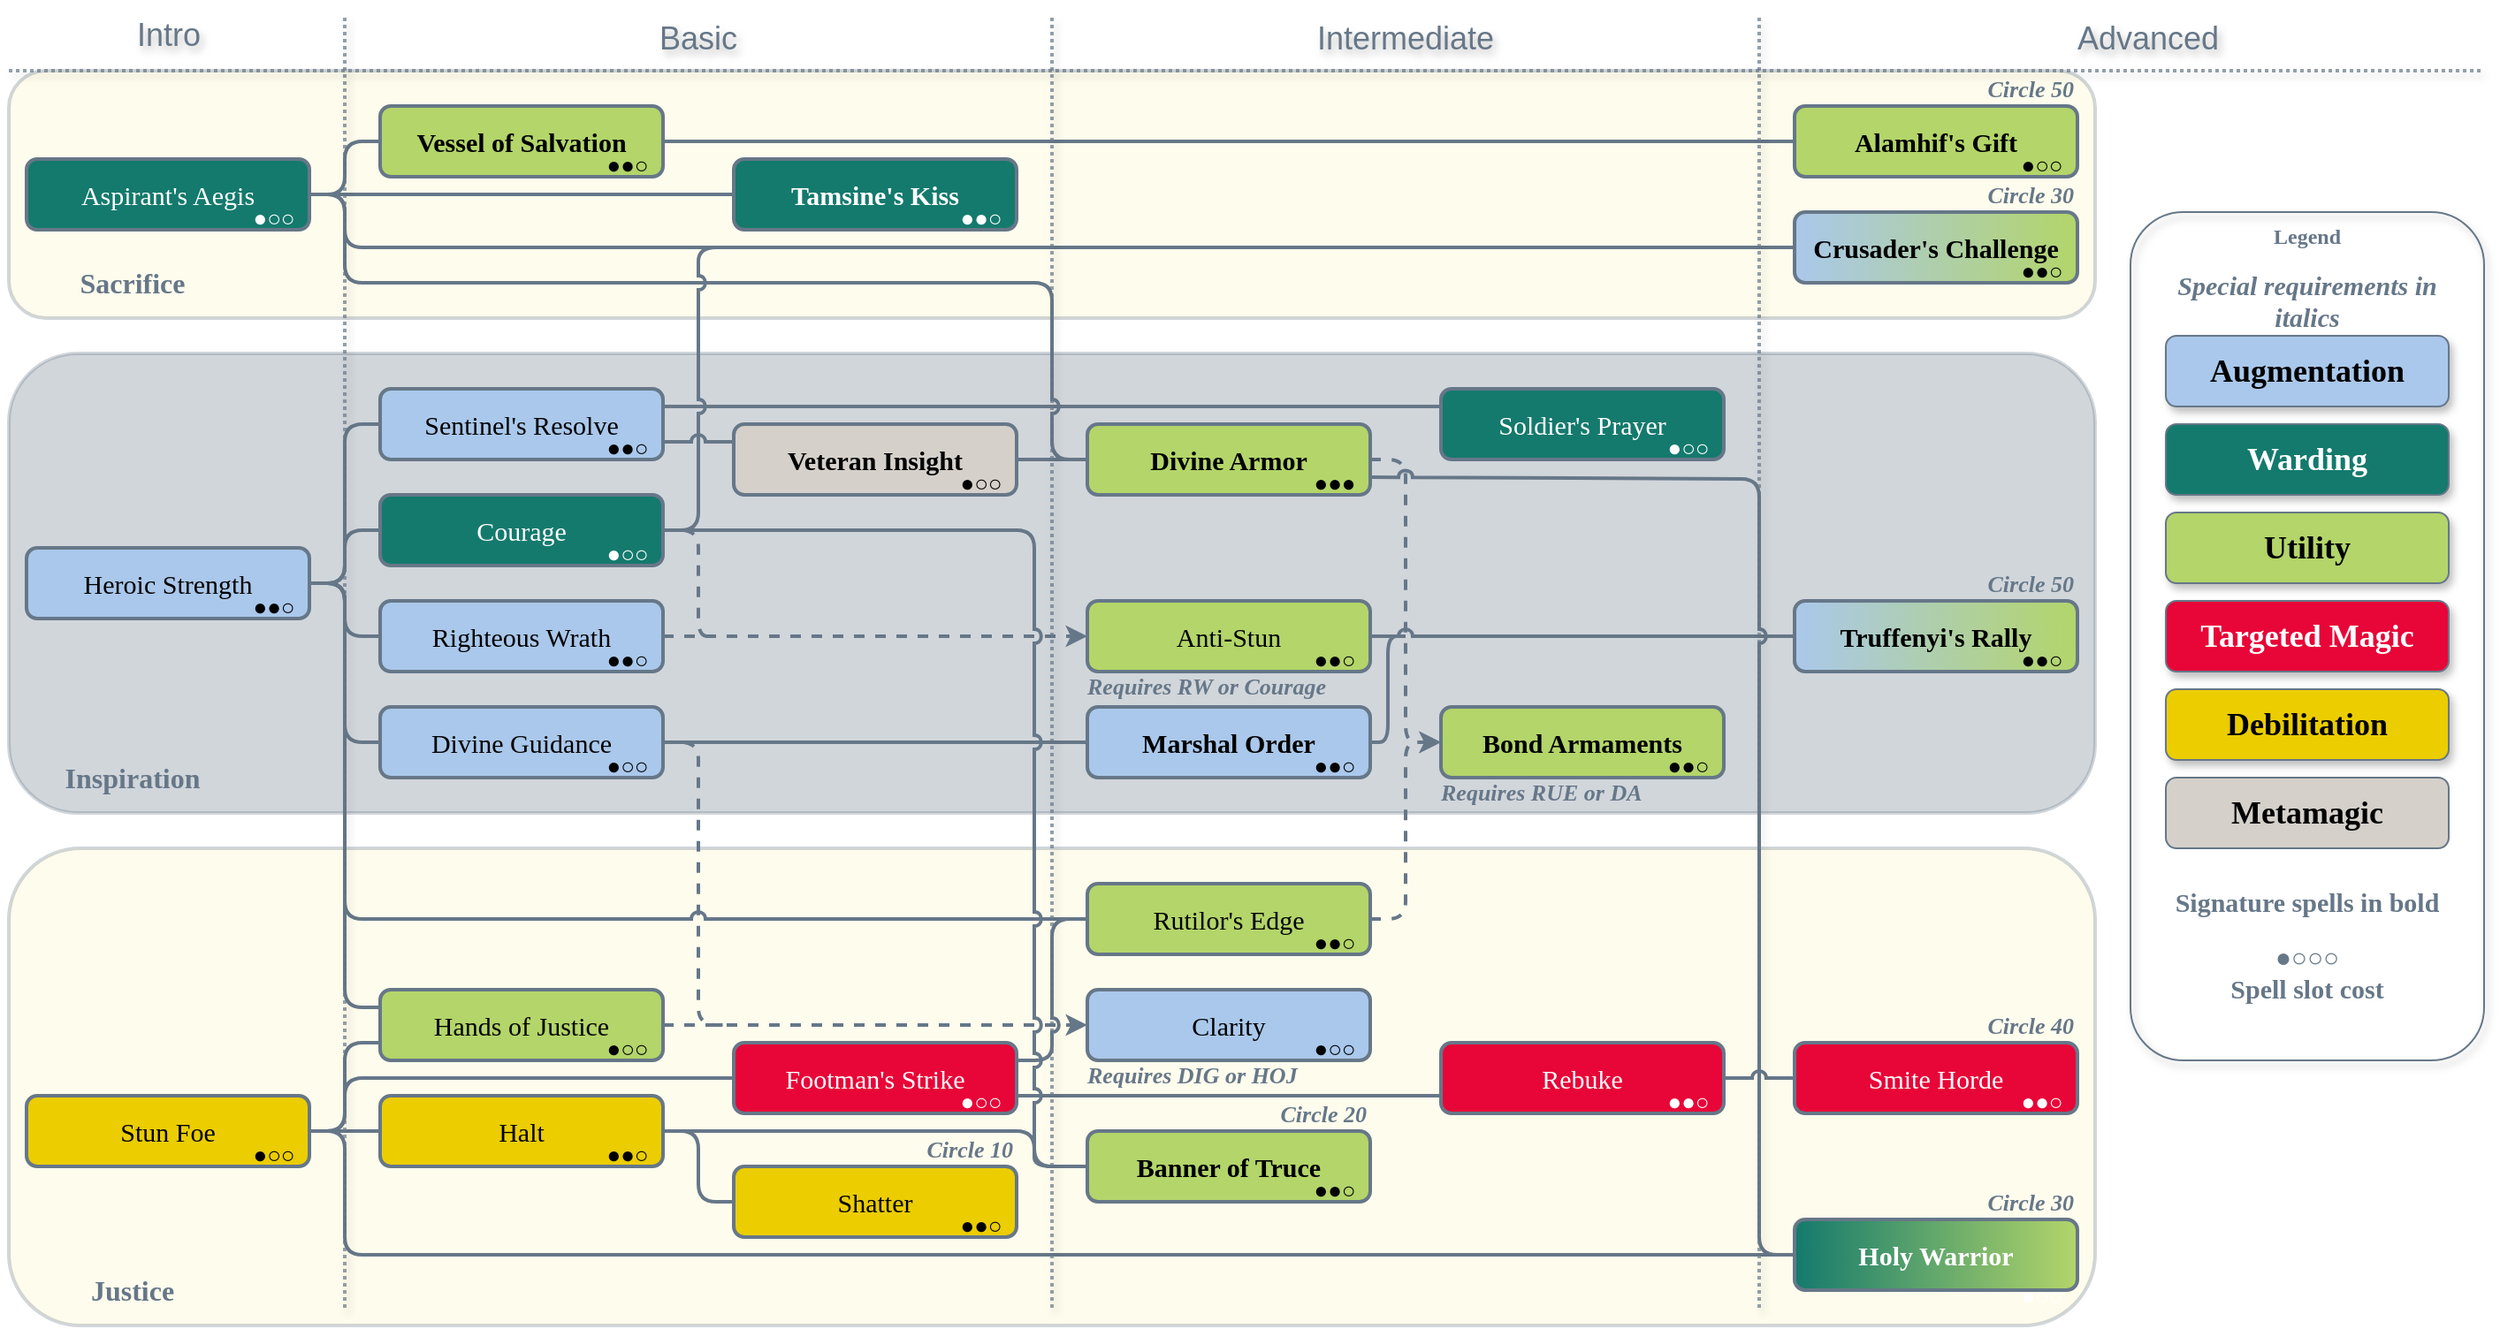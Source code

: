 <mxfile version="25.0.3">
  <diagram name="Page-1" id="PuFN-wMOv0jWiG4jprAx">
    <mxGraphModel dx="1235" dy="717" grid="1" gridSize="10" guides="1" tooltips="1" connect="1" arrows="1" fold="1" page="1" pageScale="1" pageWidth="1420" pageHeight="760" background="none" math="0" shadow="0">
      <root>
        <mxCell id="0" />
        <mxCell id="DKlUDa0g7rmCu-vv5rfz-316" value="Spellbook borders" style="" parent="0" />
        <mxCell id="DKlUDa0g7rmCu-vv5rfz-317" value="" style="rounded=1;fontFamily=Helvetica;fontSize=11;fontColor=default;labelBackgroundColor=none;fillColor=#FCF4C4;strokeColor=#667788;opacity=30;glass=0;shadow=0;align=center;verticalAlign=middle;gradientColor=none;strokeWidth=2;" parent="DKlUDa0g7rmCu-vv5rfz-316" vertex="1">
          <mxGeometry x="10" y="40" width="1180" height="140" as="geometry" />
        </mxCell>
        <mxCell id="DKlUDa0g7rmCu-vv5rfz-318" value="" style="rounded=1;fontFamily=Helvetica;fontSize=11;fontColor=default;labelBackgroundColor=none;fillColor=#667788;strokeColor=#667788;opacity=30;glass=0;shadow=0;align=center;verticalAlign=middle;gradientColor=none;strokeWidth=2;" parent="DKlUDa0g7rmCu-vv5rfz-316" vertex="1">
          <mxGeometry x="10" y="200" width="1180" height="260" as="geometry" />
        </mxCell>
        <mxCell id="DKlUDa0g7rmCu-vv5rfz-319" value="" style="rounded=1;fontFamily=Helvetica;fontSize=11;fontColor=default;labelBackgroundColor=none;fillColor=#FCF4C4;strokeColor=#667788;opacity=30;glass=0;shadow=0;align=center;verticalAlign=middle;gradientColor=none;strokeWidth=2;" parent="DKlUDa0g7rmCu-vv5rfz-316" vertex="1">
          <mxGeometry x="10" y="480" width="1180" height="270" as="geometry" />
        </mxCell>
        <mxCell id="4LNg5v-IOajOxHjOTWhF-1" value="Inspiration" style="text;align=center;verticalAlign=middle;whiteSpace=wrap;rounded=0;fontStyle=1;fontSize=16;fontFamily=Georgia;fontColor=#667788;strokeColor=none;" parent="DKlUDa0g7rmCu-vv5rfz-316" vertex="1">
          <mxGeometry x="10" y="420" width="140" height="40" as="geometry" />
        </mxCell>
        <mxCell id="4LNg5v-IOajOxHjOTWhF-2" value="Justice" style="text;align=center;verticalAlign=middle;whiteSpace=wrap;rounded=0;fontStyle=1;fontSize=16;fontFamily=Georgia;fontColor=#667788;strokeColor=none;" parent="DKlUDa0g7rmCu-vv5rfz-316" vertex="1">
          <mxGeometry x="10" y="710" width="140" height="40" as="geometry" />
        </mxCell>
        <mxCell id="4LNg5v-IOajOxHjOTWhF-4" value="Sacrifice" style="text;align=center;verticalAlign=middle;whiteSpace=wrap;rounded=0;fontStyle=1;fontSize=16;fontFamily=Georgia;fontColor=#667788;strokeColor=none;" parent="DKlUDa0g7rmCu-vv5rfz-316" vertex="1">
          <mxGeometry x="10" y="140" width="140" height="40" as="geometry" />
        </mxCell>
        <mxCell id="DKlUDa0g7rmCu-vv5rfz-14" value="Shapes and Lines" style="" parent="0" />
        <mxCell id="bMIZUlVMKYhtr8G9Qs2D-41" style="edgeStyle=orthogonalEdgeStyle;shape=connector;curved=0;rounded=1;jumpStyle=arc;orthogonalLoop=1;jettySize=auto;html=1;exitX=1;exitY=0.5;exitDx=0;exitDy=0;entryX=0;entryY=0.5;entryDx=0;entryDy=0;strokeColor=#667788;strokeWidth=2;align=center;verticalAlign=middle;fontFamily=Helvetica;fontSize=11;fontColor=default;labelBackgroundColor=default;endArrow=classic;endFill=1;dashed=1;" parent="DKlUDa0g7rmCu-vv5rfz-14" source="bMIZUlVMKYhtr8G9Qs2D-16" target="bMIZUlVMKYhtr8G9Qs2D-17" edge="1">
          <mxGeometry relative="1" as="geometry">
            <Array as="points">
              <mxPoint x="800" y="260" />
              <mxPoint x="800" y="420" />
            </Array>
          </mxGeometry>
        </mxCell>
        <mxCell id="u5JJ2iUTMlOG-NKWuYbm-9" style="edgeStyle=orthogonalEdgeStyle;shape=connector;curved=0;rounded=1;jumpStyle=arc;orthogonalLoop=1;jettySize=auto;html=1;exitX=1;exitY=0;exitDx=0;exitDy=0;dashed=1;strokeColor=#667788;strokeWidth=2;align=center;verticalAlign=middle;fontFamily=Helvetica;fontSize=11;fontColor=default;labelBackgroundColor=default;endArrow=none;endFill=0;" edge="1" parent="DKlUDa0g7rmCu-vv5rfz-14" source="bMIZUlVMKYhtr8G9Qs2D-71">
          <mxGeometry relative="1" as="geometry">
            <mxPoint x="420" y="580" as="targetPoint" />
            <Array as="points">
              <mxPoint x="400" y="420" />
              <mxPoint x="400" y="580" />
            </Array>
          </mxGeometry>
        </mxCell>
        <mxCell id="bMIZUlVMKYhtr8G9Qs2D-31" style="edgeStyle=orthogonalEdgeStyle;shape=connector;curved=0;rounded=1;jumpStyle=arc;orthogonalLoop=1;jettySize=auto;html=1;exitX=1;exitY=0.25;exitDx=0;exitDy=0;entryX=0;entryY=0.25;entryDx=0;entryDy=0;strokeColor=#667788;strokeWidth=2;align=center;verticalAlign=middle;fontFamily=Helvetica;fontSize=11;fontColor=default;labelBackgroundColor=default;endArrow=none;endFill=0;" parent="DKlUDa0g7rmCu-vv5rfz-14" source="bMIZUlVMKYhtr8G9Qs2D-14" target="bMIZUlVMKYhtr8G9Qs2D-21" edge="1">
          <mxGeometry relative="1" as="geometry">
            <Array as="points">
              <mxPoint x="810" y="230" />
              <mxPoint x="810" y="230" />
            </Array>
          </mxGeometry>
        </mxCell>
        <mxCell id="bMIZUlVMKYhtr8G9Qs2D-33" style="edgeStyle=orthogonalEdgeStyle;shape=connector;curved=0;rounded=1;jumpStyle=arc;orthogonalLoop=1;jettySize=auto;html=1;exitX=1;exitY=0.5;exitDx=0;exitDy=0;strokeColor=#667788;strokeWidth=2;align=center;verticalAlign=middle;fontFamily=Helvetica;fontSize=11;fontColor=default;labelBackgroundColor=default;endArrow=none;endFill=0;entryX=0;entryY=0.5;entryDx=0;entryDy=0;" parent="DKlUDa0g7rmCu-vv5rfz-14" source="bMIZUlVMKYhtr8G9Qs2D-12" target="bMIZUlVMKYhtr8G9Qs2D-18" edge="1">
          <mxGeometry relative="1" as="geometry">
            <mxPoint x="600" y="420" as="targetPoint" />
            <Array as="points" />
          </mxGeometry>
        </mxCell>
        <mxCell id="bMIZUlVMKYhtr8G9Qs2D-39" style="edgeStyle=orthogonalEdgeStyle;shape=connector;curved=0;rounded=1;jumpStyle=arc;orthogonalLoop=1;jettySize=auto;html=1;exitX=1;exitY=0.5;exitDx=0;exitDy=0;entryX=0;entryY=0.5;entryDx=0;entryDy=0;strokeColor=#667788;strokeWidth=2;align=center;verticalAlign=middle;fontFamily=Helvetica;fontSize=11;fontColor=default;labelBackgroundColor=default;endArrow=classic;endFill=1;dashed=1;" parent="DKlUDa0g7rmCu-vv5rfz-14" source="bMIZUlVMKYhtr8G9Qs2D-13" target="bMIZUlVMKYhtr8G9Qs2D-15" edge="1">
          <mxGeometry relative="1" as="geometry">
            <Array as="points">
              <mxPoint x="590" y="360" />
              <mxPoint x="590" y="360" />
            </Array>
          </mxGeometry>
        </mxCell>
        <mxCell id="u5JJ2iUTMlOG-NKWuYbm-1" style="edgeStyle=orthogonalEdgeStyle;rounded=1;orthogonalLoop=1;jettySize=auto;html=1;exitX=1;exitY=0.5;exitDx=0;exitDy=0;entryX=0;entryY=0.5;entryDx=0;entryDy=0;strokeColor=#667788;strokeWidth=2;align=center;verticalAlign=middle;fontFamily=Helvetica;fontSize=11;fontColor=default;labelBackgroundColor=default;jumpStyle=arc;endArrow=none;endFill=0;curved=0;" edge="1" parent="DKlUDa0g7rmCu-vv5rfz-14" source="bMIZUlVMKYhtr8G9Qs2D-10" target="bMIZUlVMKYhtr8G9Qs2D-49">
          <mxGeometry relative="1" as="geometry">
            <Array as="points">
              <mxPoint x="200" y="330" />
              <mxPoint x="200" y="520" />
            </Array>
          </mxGeometry>
        </mxCell>
        <mxCell id="bMIZUlVMKYhtr8G9Qs2D-59" style="edgeStyle=orthogonalEdgeStyle;shape=connector;curved=0;rounded=1;jumpStyle=arc;orthogonalLoop=1;jettySize=auto;html=1;exitX=1;exitY=0.5;exitDx=0;exitDy=0;entryX=0;entryY=0.5;entryDx=0;entryDy=0;strokeColor=#667788;strokeWidth=2;align=center;verticalAlign=middle;fontFamily=Helvetica;fontSize=11;fontColor=default;labelBackgroundColor=default;endArrow=classic;endFill=1;dashed=1;" parent="DKlUDa0g7rmCu-vv5rfz-14" source="bMIZUlVMKYhtr8G9Qs2D-46" target="bMIZUlVMKYhtr8G9Qs2D-47" edge="1">
          <mxGeometry relative="1" as="geometry" />
        </mxCell>
        <mxCell id="bMIZUlVMKYhtr8G9Qs2D-5" style="edgeStyle=orthogonalEdgeStyle;rounded=1;orthogonalLoop=1;jettySize=auto;html=1;exitX=1;exitY=0.5;exitDx=0;exitDy=0;entryX=0;entryY=0.5;entryDx=0;entryDy=0;strokeWidth=2;strokeColor=#667788;endArrow=none;endFill=0;jumpStyle=arc;curved=0;" parent="DKlUDa0g7rmCu-vv5rfz-14" source="DKlUDa0g7rmCu-vv5rfz-31" target="bMIZUlVMKYhtr8G9Qs2D-1" edge="1">
          <mxGeometry relative="1" as="geometry" />
        </mxCell>
        <mxCell id="bMIZUlVMKYhtr8G9Qs2D-7" style="edgeStyle=orthogonalEdgeStyle;shape=connector;rounded=1;orthogonalLoop=1;jettySize=auto;html=1;exitX=1;exitY=0.5;exitDx=0;exitDy=0;entryX=0;entryY=0.5;entryDx=0;entryDy=0;strokeColor=#667788;strokeWidth=2;align=center;verticalAlign=middle;fontFamily=Helvetica;fontSize=11;fontColor=default;labelBackgroundColor=default;endArrow=none;endFill=0;curved=0;jumpStyle=arc;" parent="DKlUDa0g7rmCu-vv5rfz-14" source="DKlUDa0g7rmCu-vv5rfz-31" target="bMIZUlVMKYhtr8G9Qs2D-2" edge="1">
          <mxGeometry relative="1" as="geometry">
            <Array as="points">
              <mxPoint x="190" y="110" />
              <mxPoint x="190" y="110" />
            </Array>
          </mxGeometry>
        </mxCell>
        <mxCell id="bMIZUlVMKYhtr8G9Qs2D-9" style="edgeStyle=orthogonalEdgeStyle;shape=connector;curved=0;rounded=1;orthogonalLoop=1;jettySize=auto;html=1;exitX=1;exitY=0.5;exitDx=0;exitDy=0;entryX=0;entryY=0.5;entryDx=0;entryDy=0;strokeColor=#667788;strokeWidth=2;align=center;verticalAlign=middle;fontFamily=Helvetica;fontSize=11;fontColor=default;labelBackgroundColor=default;endArrow=none;endFill=0;jumpStyle=arc;" parent="DKlUDa0g7rmCu-vv5rfz-14" source="DKlUDa0g7rmCu-vv5rfz-31" target="bMIZUlVMKYhtr8G9Qs2D-4" edge="1">
          <mxGeometry relative="1" as="geometry">
            <Array as="points">
              <mxPoint x="200" y="110" />
              <mxPoint x="200" y="140" />
            </Array>
          </mxGeometry>
        </mxCell>
        <mxCell id="bMIZUlVMKYhtr8G9Qs2D-34" style="edgeStyle=orthogonalEdgeStyle;shape=connector;curved=0;rounded=1;jumpStyle=arc;orthogonalLoop=1;jettySize=auto;html=1;exitX=1;exitY=0.5;exitDx=0;exitDy=0;entryX=0;entryY=0.5;entryDx=0;entryDy=0;strokeColor=#667788;strokeWidth=2;align=center;verticalAlign=middle;fontFamily=Helvetica;fontSize=11;fontColor=default;labelBackgroundColor=default;endArrow=none;endFill=0;" parent="DKlUDa0g7rmCu-vv5rfz-14" source="DKlUDa0g7rmCu-vv5rfz-31" target="bMIZUlVMKYhtr8G9Qs2D-16" edge="1">
          <mxGeometry relative="1" as="geometry">
            <Array as="points">
              <mxPoint x="200" y="110" />
              <mxPoint x="200" y="160" />
              <mxPoint x="600" y="160" />
              <mxPoint x="600" y="260" />
            </Array>
          </mxGeometry>
        </mxCell>
        <mxCell id="DKlUDa0g7rmCu-vv5rfz-31" value="Aspirant&#39;s Aegis" style="rounded=1;strokeWidth=2;strokeColor=#667788;textShadow=0;labelBackgroundColor=none;whiteSpace=wrap;fontSize=15;fontFamily=Georgia;fillColor=#147A6D;fontColor=#FFFFFF;" parent="DKlUDa0g7rmCu-vv5rfz-14" vertex="1">
          <mxGeometry x="20" y="90" width="160" height="40" as="geometry" />
        </mxCell>
        <mxCell id="bMIZUlVMKYhtr8G9Qs2D-6" style="edgeStyle=orthogonalEdgeStyle;shape=connector;rounded=0;orthogonalLoop=1;jettySize=auto;html=1;exitX=1;exitY=0.5;exitDx=0;exitDy=0;entryX=0;entryY=0.5;entryDx=0;entryDy=0;strokeColor=#667788;strokeWidth=2;align=center;verticalAlign=middle;fontFamily=Helvetica;fontSize=11;fontColor=default;labelBackgroundColor=default;endArrow=none;endFill=0;jumpStyle=arc;" parent="DKlUDa0g7rmCu-vv5rfz-14" source="bMIZUlVMKYhtr8G9Qs2D-1" target="bMIZUlVMKYhtr8G9Qs2D-3" edge="1">
          <mxGeometry relative="1" as="geometry" />
        </mxCell>
        <mxCell id="bMIZUlVMKYhtr8G9Qs2D-1" value="Vessel of Salvation" style="rounded=1;strokeWidth=2;strokeColor=#667788;textShadow=0;labelBackgroundColor=none;whiteSpace=wrap;fontSize=15;fontFamily=Georgia;fillColor=#B3D56A;fontStyle=1" parent="DKlUDa0g7rmCu-vv5rfz-14" vertex="1">
          <mxGeometry x="220" y="60" width="160" height="40" as="geometry" />
        </mxCell>
        <mxCell id="bMIZUlVMKYhtr8G9Qs2D-2" value="Tamsine&#39;s Kiss" style="rounded=1;strokeWidth=2;strokeColor=#667788;textShadow=0;labelBackgroundColor=none;whiteSpace=wrap;fontSize=15;fontFamily=Georgia;fillColor=#147A6D;fontStyle=1;fontColor=#FFFFFF;" parent="DKlUDa0g7rmCu-vv5rfz-14" vertex="1">
          <mxGeometry x="420" y="90" width="160" height="40" as="geometry" />
        </mxCell>
        <mxCell id="bMIZUlVMKYhtr8G9Qs2D-3" value="Alamhif&#39;s Gift" style="rounded=1;strokeWidth=2;strokeColor=#667788;textShadow=0;labelBackgroundColor=none;whiteSpace=wrap;fontSize=15;fontFamily=Georgia;fillColor=#B3D56A;fontStyle=1" parent="DKlUDa0g7rmCu-vv5rfz-14" vertex="1">
          <mxGeometry x="1020" y="60" width="160" height="40" as="geometry" />
        </mxCell>
        <mxCell id="bMIZUlVMKYhtr8G9Qs2D-4" value="Crusader&#39;s Challenge" style="rounded=1;strokeWidth=2;strokeColor=#667788;textShadow=0;labelBackgroundColor=none;whiteSpace=wrap;fontSize=15;fontFamily=Georgia;fillColor=#AAC8EB;fontStyle=1;gradientColor=#B3D56A;gradientDirection=east;" parent="DKlUDa0g7rmCu-vv5rfz-14" vertex="1">
          <mxGeometry x="1020" y="120" width="160" height="40" as="geometry" />
        </mxCell>
        <mxCell id="bMIZUlVMKYhtr8G9Qs2D-22" style="edgeStyle=orthogonalEdgeStyle;shape=connector;curved=0;rounded=1;orthogonalLoop=1;jettySize=auto;html=1;exitX=1;exitY=0.5;exitDx=0;exitDy=0;entryX=0;entryY=0.5;entryDx=0;entryDy=0;strokeColor=#667788;strokeWidth=2;align=center;verticalAlign=middle;fontFamily=Helvetica;fontSize=11;fontColor=default;labelBackgroundColor=default;endArrow=none;endFill=0;jumpStyle=arc;" parent="DKlUDa0g7rmCu-vv5rfz-14" source="bMIZUlVMKYhtr8G9Qs2D-10" target="bMIZUlVMKYhtr8G9Qs2D-12" edge="1">
          <mxGeometry relative="1" as="geometry">
            <Array as="points">
              <mxPoint x="200" y="330" />
              <mxPoint x="200" y="420" />
            </Array>
          </mxGeometry>
        </mxCell>
        <mxCell id="bMIZUlVMKYhtr8G9Qs2D-23" style="edgeStyle=orthogonalEdgeStyle;shape=connector;curved=0;rounded=1;orthogonalLoop=1;jettySize=auto;html=1;exitX=1;exitY=0.5;exitDx=0;exitDy=0;entryX=0;entryY=0.5;entryDx=0;entryDy=0;strokeColor=#667788;strokeWidth=2;align=center;verticalAlign=middle;fontFamily=Helvetica;fontSize=11;fontColor=default;labelBackgroundColor=default;endArrow=none;endFill=0;jumpStyle=arc;" parent="DKlUDa0g7rmCu-vv5rfz-14" source="bMIZUlVMKYhtr8G9Qs2D-10" target="bMIZUlVMKYhtr8G9Qs2D-14" edge="1">
          <mxGeometry relative="1" as="geometry" />
        </mxCell>
        <mxCell id="bMIZUlVMKYhtr8G9Qs2D-32" style="edgeStyle=orthogonalEdgeStyle;shape=connector;curved=0;rounded=1;jumpStyle=arc;orthogonalLoop=1;jettySize=auto;html=1;exitX=1;exitY=0.5;exitDx=0;exitDy=0;entryX=0;entryY=0.5;entryDx=0;entryDy=0;strokeColor=#667788;strokeWidth=2;align=center;verticalAlign=middle;fontFamily=Helvetica;fontSize=11;fontColor=default;labelBackgroundColor=default;endArrow=none;endFill=0;" parent="DKlUDa0g7rmCu-vv5rfz-14" source="bMIZUlVMKYhtr8G9Qs2D-10" target="bMIZUlVMKYhtr8G9Qs2D-11" edge="1">
          <mxGeometry relative="1" as="geometry" />
        </mxCell>
        <mxCell id="bMIZUlVMKYhtr8G9Qs2D-40" style="edgeStyle=orthogonalEdgeStyle;shape=connector;curved=0;rounded=1;jumpStyle=arc;orthogonalLoop=1;jettySize=auto;html=1;exitX=1;exitY=0.5;exitDx=0;exitDy=0;entryX=0;entryY=0.5;entryDx=0;entryDy=0;strokeColor=#667788;strokeWidth=2;align=center;verticalAlign=middle;fontFamily=Helvetica;fontSize=11;fontColor=default;labelBackgroundColor=default;endArrow=none;endFill=0;" parent="DKlUDa0g7rmCu-vv5rfz-14" source="bMIZUlVMKYhtr8G9Qs2D-10" target="bMIZUlVMKYhtr8G9Qs2D-13" edge="1">
          <mxGeometry relative="1" as="geometry" />
        </mxCell>
        <mxCell id="u5JJ2iUTMlOG-NKWuYbm-2" style="edgeStyle=orthogonalEdgeStyle;rounded=1;orthogonalLoop=1;jettySize=auto;html=1;exitX=1;exitY=0.5;exitDx=0;exitDy=0;entryX=0;entryY=0.25;entryDx=0;entryDy=0;strokeColor=#667788;strokeWidth=2;align=center;verticalAlign=middle;fontFamily=Helvetica;fontSize=11;fontColor=default;labelBackgroundColor=default;jumpStyle=arc;endArrow=none;endFill=0;curved=0;" edge="1" parent="DKlUDa0g7rmCu-vv5rfz-14" source="bMIZUlVMKYhtr8G9Qs2D-10" target="bMIZUlVMKYhtr8G9Qs2D-46">
          <mxGeometry relative="1" as="geometry">
            <Array as="points">
              <mxPoint x="200" y="330" />
              <mxPoint x="200" y="570" />
            </Array>
          </mxGeometry>
        </mxCell>
        <mxCell id="bMIZUlVMKYhtr8G9Qs2D-10" value="Heroic Strength" style="rounded=1;strokeWidth=2;strokeColor=#667788;textShadow=0;labelBackgroundColor=none;whiteSpace=wrap;fontSize=15;fontFamily=Georgia;fillColor=#AAC8EB;" parent="DKlUDa0g7rmCu-vv5rfz-14" vertex="1">
          <mxGeometry x="20" y="310" width="160" height="40" as="geometry" />
        </mxCell>
        <mxCell id="bMIZUlVMKYhtr8G9Qs2D-27" style="edgeStyle=orthogonalEdgeStyle;shape=connector;curved=0;rounded=1;orthogonalLoop=1;jettySize=auto;html=1;exitX=1;exitY=0.5;exitDx=0;exitDy=0;entryX=0;entryY=0.5;entryDx=0;entryDy=0;strokeColor=#667788;strokeWidth=2;align=center;verticalAlign=middle;fontFamily=Helvetica;fontSize=11;fontColor=default;labelBackgroundColor=default;endArrow=none;endFill=0;jumpStyle=arc;" parent="DKlUDa0g7rmCu-vv5rfz-14" source="bMIZUlVMKYhtr8G9Qs2D-11" target="bMIZUlVMKYhtr8G9Qs2D-4" edge="1">
          <mxGeometry relative="1" as="geometry">
            <Array as="points">
              <mxPoint x="400" y="300" />
              <mxPoint x="400" y="140" />
            </Array>
          </mxGeometry>
        </mxCell>
        <mxCell id="bMIZUlVMKYhtr8G9Qs2D-29" style="edgeStyle=orthogonalEdgeStyle;shape=connector;curved=0;rounded=1;jumpStyle=arc;orthogonalLoop=1;jettySize=auto;html=1;exitX=1;exitY=0.5;exitDx=0;exitDy=0;strokeColor=#667788;strokeWidth=2;align=center;verticalAlign=middle;fontFamily=Helvetica;fontSize=11;fontColor=default;labelBackgroundColor=default;endArrow=none;endFill=0;dashed=1;" parent="DKlUDa0g7rmCu-vv5rfz-14" source="bMIZUlVMKYhtr8G9Qs2D-11" edge="1">
          <mxGeometry relative="1" as="geometry">
            <mxPoint x="410" y="360" as="targetPoint" />
            <Array as="points">
              <mxPoint x="400" y="300" />
              <mxPoint x="400" y="360" />
            </Array>
          </mxGeometry>
        </mxCell>
        <mxCell id="bMIZUlVMKYhtr8G9Qs2D-11" value="Courage" style="rounded=1;strokeWidth=2;strokeColor=#667788;textShadow=0;labelBackgroundColor=none;whiteSpace=wrap;fontSize=15;fontFamily=Georgia;fillColor=#147A6D;fontColor=#FFFFFF;" parent="DKlUDa0g7rmCu-vv5rfz-14" vertex="1">
          <mxGeometry x="220" y="280" width="160" height="40" as="geometry" />
        </mxCell>
        <mxCell id="bMIZUlVMKYhtr8G9Qs2D-12" value="Divine Guidance" style="rounded=1;strokeWidth=2;strokeColor=#667788;textShadow=0;labelBackgroundColor=none;whiteSpace=wrap;fontSize=15;fontFamily=Georgia;fillColor=#AAC8EB;" parent="DKlUDa0g7rmCu-vv5rfz-14" vertex="1">
          <mxGeometry x="220" y="400" width="160" height="40" as="geometry" />
        </mxCell>
        <mxCell id="bMIZUlVMKYhtr8G9Qs2D-13" value="Righteous Wrath" style="rounded=1;strokeWidth=2;strokeColor=#667788;textShadow=0;labelBackgroundColor=none;whiteSpace=wrap;fontSize=15;fontFamily=Georgia;fillColor=#AAC8EB;" parent="DKlUDa0g7rmCu-vv5rfz-14" vertex="1">
          <mxGeometry x="220" y="340" width="160" height="40" as="geometry" />
        </mxCell>
        <mxCell id="u5JJ2iUTMlOG-NKWuYbm-140" style="edgeStyle=orthogonalEdgeStyle;shape=connector;curved=0;rounded=1;jumpStyle=arc;orthogonalLoop=1;jettySize=auto;html=1;exitX=1;exitY=0.75;exitDx=0;exitDy=0;entryX=0;entryY=0.25;entryDx=0;entryDy=0;strokeColor=#667788;strokeWidth=2;align=center;verticalAlign=middle;fontFamily=Helvetica;fontSize=11;fontColor=default;labelBackgroundColor=default;endArrow=none;endFill=0;" edge="1" parent="DKlUDa0g7rmCu-vv5rfz-14" source="bMIZUlVMKYhtr8G9Qs2D-14" target="bMIZUlVMKYhtr8G9Qs2D-20">
          <mxGeometry relative="1" as="geometry" />
        </mxCell>
        <mxCell id="bMIZUlVMKYhtr8G9Qs2D-14" value="Sentinel&#39;s Resolve" style="rounded=1;strokeWidth=2;strokeColor=#667788;textShadow=0;labelBackgroundColor=none;whiteSpace=wrap;fontSize=15;fontFamily=Georgia;fillColor=#AAC8EB;" parent="DKlUDa0g7rmCu-vv5rfz-14" vertex="1">
          <mxGeometry x="220" y="220" width="160" height="40" as="geometry" />
        </mxCell>
        <mxCell id="bMIZUlVMKYhtr8G9Qs2D-37" style="edgeStyle=orthogonalEdgeStyle;shape=connector;curved=0;rounded=1;jumpStyle=arc;orthogonalLoop=1;jettySize=auto;html=1;exitX=1;exitY=0.5;exitDx=0;exitDy=0;entryX=0;entryY=0.5;entryDx=0;entryDy=0;strokeColor=#667788;strokeWidth=2;align=center;verticalAlign=middle;fontFamily=Helvetica;fontSize=11;fontColor=default;labelBackgroundColor=default;endArrow=none;endFill=0;" parent="DKlUDa0g7rmCu-vv5rfz-14" source="bMIZUlVMKYhtr8G9Qs2D-15" target="bMIZUlVMKYhtr8G9Qs2D-19" edge="1">
          <mxGeometry relative="1" as="geometry">
            <Array as="points">
              <mxPoint x="800" y="360" />
              <mxPoint x="800" y="360" />
            </Array>
          </mxGeometry>
        </mxCell>
        <mxCell id="bMIZUlVMKYhtr8G9Qs2D-15" value="Anti-Stun" style="rounded=1;strokeWidth=2;strokeColor=#667788;textShadow=0;labelBackgroundColor=none;whiteSpace=wrap;fontSize=15;fontFamily=Georgia;fillColor=#B3D56A;" parent="DKlUDa0g7rmCu-vv5rfz-14" vertex="1">
          <mxGeometry x="620" y="340" width="160" height="40" as="geometry" />
        </mxCell>
        <mxCell id="bMIZUlVMKYhtr8G9Qs2D-65" style="edgeStyle=orthogonalEdgeStyle;shape=connector;curved=0;rounded=1;jumpStyle=arc;orthogonalLoop=1;jettySize=auto;html=1;entryX=0;entryY=0.5;entryDx=0;entryDy=0;strokeColor=#667788;strokeWidth=2;align=center;verticalAlign=middle;fontFamily=Helvetica;fontSize=11;fontColor=default;labelBackgroundColor=default;endArrow=none;endFill=0;" parent="DKlUDa0g7rmCu-vv5rfz-14" target="bMIZUlVMKYhtr8G9Qs2D-51" edge="1">
          <mxGeometry relative="1" as="geometry">
            <mxPoint x="780" y="270" as="sourcePoint" />
            <Array as="points">
              <mxPoint x="1000" y="271" />
              <mxPoint x="1000" y="710" />
            </Array>
          </mxGeometry>
        </mxCell>
        <mxCell id="bMIZUlVMKYhtr8G9Qs2D-16" value="Divine Armor" style="rounded=1;strokeWidth=2;strokeColor=#667788;textShadow=0;labelBackgroundColor=none;whiteSpace=wrap;fontSize=15;fontFamily=Georgia;fillColor=#B3D56A;fontStyle=1" parent="DKlUDa0g7rmCu-vv5rfz-14" vertex="1">
          <mxGeometry x="620" y="240" width="160" height="40" as="geometry" />
        </mxCell>
        <mxCell id="bMIZUlVMKYhtr8G9Qs2D-17" value="Bond Armaments" style="rounded=1;strokeWidth=2;strokeColor=#667788;textShadow=0;labelBackgroundColor=none;whiteSpace=wrap;fontSize=15;fontFamily=Georgia;fillColor=#B3D56A;fontStyle=1" parent="DKlUDa0g7rmCu-vv5rfz-14" vertex="1">
          <mxGeometry x="820" y="400" width="160" height="40" as="geometry" />
        </mxCell>
        <mxCell id="bMIZUlVMKYhtr8G9Qs2D-36" style="edgeStyle=orthogonalEdgeStyle;shape=connector;curved=0;rounded=1;jumpStyle=arc;orthogonalLoop=1;jettySize=auto;html=1;exitX=1;exitY=0.5;exitDx=0;exitDy=0;strokeColor=#667788;strokeWidth=2;align=center;verticalAlign=middle;fontFamily=Helvetica;fontSize=11;fontColor=default;labelBackgroundColor=default;endArrow=none;endFill=0;" parent="DKlUDa0g7rmCu-vv5rfz-14" source="bMIZUlVMKYhtr8G9Qs2D-18" edge="1">
          <mxGeometry relative="1" as="geometry">
            <Array as="points">
              <mxPoint x="790" y="420" />
              <mxPoint x="790" y="360" />
            </Array>
            <mxPoint x="800" y="360" as="targetPoint" />
          </mxGeometry>
        </mxCell>
        <mxCell id="bMIZUlVMKYhtr8G9Qs2D-18" value="Marshal Order" style="rounded=1;strokeWidth=2;strokeColor=#667788;textShadow=0;labelBackgroundColor=none;whiteSpace=wrap;fontSize=15;fontFamily=Georgia;fillColor=#AAC8EB;fontStyle=1" parent="DKlUDa0g7rmCu-vv5rfz-14" vertex="1">
          <mxGeometry x="620" y="400" width="160" height="40" as="geometry" />
        </mxCell>
        <mxCell id="bMIZUlVMKYhtr8G9Qs2D-19" value="Truffenyi&#39;s Rally" style="rounded=1;strokeWidth=2;strokeColor=#667788;textShadow=0;labelBackgroundColor=none;whiteSpace=wrap;fontSize=15;fontFamily=Georgia;fillColor=#AAC8EB;fontStyle=1;gradientColor=#B3D56A;gradientDirection=east;" parent="DKlUDa0g7rmCu-vv5rfz-14" vertex="1">
          <mxGeometry x="1020" y="340" width="160" height="40" as="geometry" />
        </mxCell>
        <mxCell id="bMIZUlVMKYhtr8G9Qs2D-35" style="edgeStyle=orthogonalEdgeStyle;shape=connector;curved=0;rounded=1;jumpStyle=arc;orthogonalLoop=1;jettySize=auto;html=1;exitX=1;exitY=0.5;exitDx=0;exitDy=0;entryX=0;entryY=0.5;entryDx=0;entryDy=0;strokeColor=#667788;strokeWidth=2;align=center;verticalAlign=middle;fontFamily=Helvetica;fontSize=11;fontColor=default;labelBackgroundColor=default;endArrow=none;endFill=0;" parent="DKlUDa0g7rmCu-vv5rfz-14" source="bMIZUlVMKYhtr8G9Qs2D-20" target="bMIZUlVMKYhtr8G9Qs2D-16" edge="1">
          <mxGeometry relative="1" as="geometry" />
        </mxCell>
        <mxCell id="bMIZUlVMKYhtr8G9Qs2D-20" value="Veteran Insight" style="rounded=1;strokeWidth=2;strokeColor=#667788;textShadow=0;labelBackgroundColor=none;whiteSpace=wrap;fontSize=15;fontFamily=Georgia;fillColor=#D5D0CA;fontStyle=1" parent="DKlUDa0g7rmCu-vv5rfz-14" vertex="1">
          <mxGeometry x="420" y="240" width="160" height="40" as="geometry" />
        </mxCell>
        <mxCell id="bMIZUlVMKYhtr8G9Qs2D-21" value="Soldier&#39;s Prayer" style="rounded=1;strokeWidth=2;strokeColor=#667788;textShadow=0;labelBackgroundColor=none;whiteSpace=wrap;fontSize=15;fontFamily=Georgia;fillColor=#147A6D;fontStyle=0;fontColor=#FFFFFF;" parent="DKlUDa0g7rmCu-vv5rfz-14" vertex="1">
          <mxGeometry x="820" y="220" width="160" height="40" as="geometry" />
        </mxCell>
        <mxCell id="bMIZUlVMKYhtr8G9Qs2D-54" style="edgeStyle=orthogonalEdgeStyle;shape=connector;curved=0;rounded=1;jumpStyle=arc;orthogonalLoop=1;jettySize=auto;html=1;exitX=1;exitY=0.5;exitDx=0;exitDy=0;entryX=0;entryY=0.75;entryDx=0;entryDy=0;strokeColor=#667788;strokeWidth=2;align=center;verticalAlign=middle;fontFamily=Helvetica;fontSize=11;fontColor=default;labelBackgroundColor=default;endArrow=none;endFill=0;" parent="DKlUDa0g7rmCu-vv5rfz-14" source="bMIZUlVMKYhtr8G9Qs2D-42" target="bMIZUlVMKYhtr8G9Qs2D-46" edge="1">
          <mxGeometry relative="1" as="geometry" />
        </mxCell>
        <mxCell id="bMIZUlVMKYhtr8G9Qs2D-55" style="edgeStyle=orthogonalEdgeStyle;shape=connector;curved=0;rounded=1;jumpStyle=arc;orthogonalLoop=1;jettySize=auto;html=1;exitX=1;exitY=0.5;exitDx=0;exitDy=0;entryX=0;entryY=0.5;entryDx=0;entryDy=0;strokeColor=#667788;strokeWidth=2;align=center;verticalAlign=middle;fontFamily=Helvetica;fontSize=11;fontColor=default;labelBackgroundColor=default;endArrow=none;endFill=0;" parent="DKlUDa0g7rmCu-vv5rfz-14" source="bMIZUlVMKYhtr8G9Qs2D-42" target="bMIZUlVMKYhtr8G9Qs2D-44" edge="1">
          <mxGeometry relative="1" as="geometry">
            <Array as="points">
              <mxPoint x="200" y="640" />
              <mxPoint x="200" y="610" />
            </Array>
          </mxGeometry>
        </mxCell>
        <mxCell id="bMIZUlVMKYhtr8G9Qs2D-56" style="edgeStyle=orthogonalEdgeStyle;shape=connector;curved=0;rounded=1;jumpStyle=arc;orthogonalLoop=1;jettySize=auto;html=1;exitX=1;exitY=0.5;exitDx=0;exitDy=0;entryX=0;entryY=0.5;entryDx=0;entryDy=0;strokeColor=#667788;strokeWidth=2;align=center;verticalAlign=middle;fontFamily=Helvetica;fontSize=11;fontColor=default;labelBackgroundColor=default;endArrow=none;endFill=0;" parent="DKlUDa0g7rmCu-vv5rfz-14" source="bMIZUlVMKYhtr8G9Qs2D-42" target="bMIZUlVMKYhtr8G9Qs2D-43" edge="1">
          <mxGeometry relative="1" as="geometry" />
        </mxCell>
        <mxCell id="u5JJ2iUTMlOG-NKWuYbm-73" style="edgeStyle=orthogonalEdgeStyle;shape=connector;curved=0;rounded=1;jumpStyle=arc;orthogonalLoop=1;jettySize=auto;html=1;exitX=1;exitY=0.5;exitDx=0;exitDy=0;strokeColor=#667788;strokeWidth=2;align=center;verticalAlign=middle;fontFamily=Helvetica;fontSize=11;fontColor=default;labelBackgroundColor=default;endArrow=none;endFill=0;entryX=0;entryY=0.5;entryDx=0;entryDy=0;" edge="1" parent="DKlUDa0g7rmCu-vv5rfz-14" source="bMIZUlVMKYhtr8G9Qs2D-42" target="bMIZUlVMKYhtr8G9Qs2D-51">
          <mxGeometry relative="1" as="geometry">
            <mxPoint x="1010" y="700" as="targetPoint" />
            <Array as="points">
              <mxPoint x="200" y="640" />
              <mxPoint x="200" y="710" />
            </Array>
          </mxGeometry>
        </mxCell>
        <mxCell id="bMIZUlVMKYhtr8G9Qs2D-42" value="Stun Foe" style="rounded=1;strokeWidth=2;strokeColor=#667788;textShadow=0;labelBackgroundColor=none;whiteSpace=wrap;fontSize=15;fontFamily=Georgia;fillColor=#EBCD00;" parent="DKlUDa0g7rmCu-vv5rfz-14" vertex="1">
          <mxGeometry x="20" y="620" width="160" height="40" as="geometry" />
        </mxCell>
        <mxCell id="bMIZUlVMKYhtr8G9Qs2D-57" style="edgeStyle=orthogonalEdgeStyle;shape=connector;curved=0;rounded=1;jumpStyle=arc;orthogonalLoop=1;jettySize=auto;html=1;exitX=1;exitY=0.5;exitDx=0;exitDy=0;entryX=0;entryY=0.5;entryDx=0;entryDy=0;strokeColor=#667788;strokeWidth=2;align=center;verticalAlign=middle;fontFamily=Helvetica;fontSize=11;fontColor=default;labelBackgroundColor=default;endArrow=none;endFill=0;" parent="DKlUDa0g7rmCu-vv5rfz-14" source="bMIZUlVMKYhtr8G9Qs2D-43" target="bMIZUlVMKYhtr8G9Qs2D-45" edge="1">
          <mxGeometry relative="1" as="geometry" />
        </mxCell>
        <mxCell id="bMIZUlVMKYhtr8G9Qs2D-58" style="edgeStyle=orthogonalEdgeStyle;shape=connector;curved=0;rounded=1;jumpStyle=arc;orthogonalLoop=1;jettySize=auto;html=1;exitX=1;exitY=0.5;exitDx=0;exitDy=0;entryX=0;entryY=0.5;entryDx=0;entryDy=0;strokeColor=#667788;strokeWidth=2;align=center;verticalAlign=middle;fontFamily=Helvetica;fontSize=11;fontColor=default;labelBackgroundColor=default;endArrow=none;endFill=0;" parent="DKlUDa0g7rmCu-vv5rfz-14" source="bMIZUlVMKYhtr8G9Qs2D-43" target="bMIZUlVMKYhtr8G9Qs2D-48" edge="1">
          <mxGeometry relative="1" as="geometry">
            <Array as="points">
              <mxPoint x="590" y="640" />
              <mxPoint x="590" y="660" />
            </Array>
          </mxGeometry>
        </mxCell>
        <mxCell id="bMIZUlVMKYhtr8G9Qs2D-43" value="Halt" style="rounded=1;strokeWidth=2;strokeColor=#667788;textShadow=0;labelBackgroundColor=none;whiteSpace=wrap;fontSize=15;fontFamily=Georgia;fillColor=#EBCD00;" parent="DKlUDa0g7rmCu-vv5rfz-14" vertex="1">
          <mxGeometry x="220" y="620" width="160" height="40" as="geometry" />
        </mxCell>
        <mxCell id="bMIZUlVMKYhtr8G9Qs2D-61" style="edgeStyle=orthogonalEdgeStyle;shape=connector;curved=0;rounded=1;jumpStyle=arc;orthogonalLoop=1;jettySize=auto;html=1;exitX=1;exitY=0.25;exitDx=0;exitDy=0;entryX=0;entryY=0.5;entryDx=0;entryDy=0;strokeColor=#667788;strokeWidth=2;align=center;verticalAlign=middle;fontFamily=Helvetica;fontSize=11;fontColor=default;labelBackgroundColor=default;endArrow=none;endFill=0;" parent="DKlUDa0g7rmCu-vv5rfz-14" source="bMIZUlVMKYhtr8G9Qs2D-44" target="bMIZUlVMKYhtr8G9Qs2D-49" edge="1">
          <mxGeometry relative="1" as="geometry">
            <Array as="points">
              <mxPoint x="600" y="600" />
              <mxPoint x="600" y="520" />
            </Array>
          </mxGeometry>
        </mxCell>
        <mxCell id="u5JJ2iUTMlOG-NKWuYbm-141" style="edgeStyle=orthogonalEdgeStyle;shape=connector;curved=0;rounded=1;jumpStyle=arc;orthogonalLoop=1;jettySize=auto;html=1;entryX=0;entryY=0.75;entryDx=0;entryDy=0;strokeColor=#667788;strokeWidth=2;align=center;verticalAlign=middle;fontFamily=Helvetica;fontSize=11;fontColor=default;labelBackgroundColor=default;endArrow=none;endFill=0;" edge="1" parent="DKlUDa0g7rmCu-vv5rfz-14" target="bMIZUlVMKYhtr8G9Qs2D-50">
          <mxGeometry relative="1" as="geometry">
            <mxPoint x="580" y="620" as="sourcePoint" />
          </mxGeometry>
        </mxCell>
        <mxCell id="bMIZUlVMKYhtr8G9Qs2D-44" value="Footman&#39;s Strike" style="rounded=1;strokeWidth=2;strokeColor=#667788;textShadow=0;labelBackgroundColor=none;whiteSpace=wrap;fontSize=15;fontFamily=Georgia;fillColor=#E80538;fontColor=#FFFFFF;" parent="DKlUDa0g7rmCu-vv5rfz-14" vertex="1">
          <mxGeometry x="420" y="590" width="160" height="40" as="geometry" />
        </mxCell>
        <mxCell id="bMIZUlVMKYhtr8G9Qs2D-45" value="Shatter" style="rounded=1;strokeWidth=2;strokeColor=#667788;textShadow=0;labelBackgroundColor=none;whiteSpace=wrap;fontSize=15;fontFamily=Georgia;fillColor=#EBCD00;" parent="DKlUDa0g7rmCu-vv5rfz-14" vertex="1">
          <mxGeometry x="420" y="660" width="160" height="40" as="geometry" />
        </mxCell>
        <mxCell id="bMIZUlVMKYhtr8G9Qs2D-46" value="Hands of Justice" style="rounded=1;strokeWidth=2;strokeColor=#667788;textShadow=0;labelBackgroundColor=none;whiteSpace=wrap;fontSize=15;fontFamily=Georgia;fillColor=#B3D56A;" parent="DKlUDa0g7rmCu-vv5rfz-14" vertex="1">
          <mxGeometry x="220" y="560" width="160" height="40" as="geometry" />
        </mxCell>
        <mxCell id="bMIZUlVMKYhtr8G9Qs2D-47" value="Clarity" style="rounded=1;strokeWidth=2;strokeColor=#667788;textShadow=0;labelBackgroundColor=none;whiteSpace=wrap;fontSize=15;fontFamily=Georgia;fillColor=#AAC8EB;" parent="DKlUDa0g7rmCu-vv5rfz-14" vertex="1">
          <mxGeometry x="620" y="560" width="160" height="40" as="geometry" />
        </mxCell>
        <mxCell id="bMIZUlVMKYhtr8G9Qs2D-48" value="Banner of Truce" style="rounded=1;strokeWidth=2;strokeColor=#667788;textShadow=0;labelBackgroundColor=none;whiteSpace=wrap;fontSize=15;fontFamily=Georgia;fillColor=#B3D56A;fontStyle=1" parent="DKlUDa0g7rmCu-vv5rfz-14" vertex="1">
          <mxGeometry x="620" y="640" width="160" height="40" as="geometry" />
        </mxCell>
        <mxCell id="bMIZUlVMKYhtr8G9Qs2D-49" value="Rutilor&#39;s Edge" style="rounded=1;strokeWidth=2;strokeColor=#667788;textShadow=0;labelBackgroundColor=none;whiteSpace=wrap;fontSize=15;fontFamily=Georgia;fillColor=#B3D56A;" parent="DKlUDa0g7rmCu-vv5rfz-14" vertex="1">
          <mxGeometry x="620" y="500" width="160" height="40" as="geometry" />
        </mxCell>
        <mxCell id="bMIZUlVMKYhtr8G9Qs2D-64" style="edgeStyle=orthogonalEdgeStyle;shape=connector;curved=0;rounded=1;jumpStyle=arc;orthogonalLoop=1;jettySize=auto;html=1;exitX=1;exitY=0.5;exitDx=0;exitDy=0;entryX=0;entryY=0.5;entryDx=0;entryDy=0;strokeColor=#667788;strokeWidth=2;align=center;verticalAlign=middle;fontFamily=Helvetica;fontSize=11;fontColor=default;labelBackgroundColor=default;endArrow=none;endFill=0;" parent="DKlUDa0g7rmCu-vv5rfz-14" source="bMIZUlVMKYhtr8G9Qs2D-50" target="bMIZUlVMKYhtr8G9Qs2D-52" edge="1">
          <mxGeometry relative="1" as="geometry">
            <Array as="points">
              <mxPoint x="1000" y="610" />
              <mxPoint x="1000" y="610" />
            </Array>
          </mxGeometry>
        </mxCell>
        <mxCell id="bMIZUlVMKYhtr8G9Qs2D-50" value="Rebuke" style="rounded=1;strokeWidth=2;strokeColor=#667788;textShadow=0;labelBackgroundColor=none;whiteSpace=wrap;fontSize=15;fontFamily=Georgia;fillColor=#E80538;fontColor=#FFFFFF;" parent="DKlUDa0g7rmCu-vv5rfz-14" vertex="1">
          <mxGeometry x="820" y="590" width="160" height="40" as="geometry" />
        </mxCell>
        <mxCell id="bMIZUlVMKYhtr8G9Qs2D-51" value="Holy Warrior" style="rounded=1;strokeWidth=2;strokeColor=#667788;textShadow=0;labelBackgroundColor=none;whiteSpace=wrap;fontSize=15;fontFamily=Georgia;fillColor=#147A6D;fontStyle=1;fontColor=#FFFFFF;gradientColor=#B3D56A;gradientDirection=east;" parent="DKlUDa0g7rmCu-vv5rfz-14" vertex="1">
          <mxGeometry x="1020" y="690" width="160" height="40" as="geometry" />
        </mxCell>
        <mxCell id="bMIZUlVMKYhtr8G9Qs2D-52" value="Smite Horde" style="rounded=1;strokeWidth=2;strokeColor=#667788;textShadow=0;labelBackgroundColor=none;whiteSpace=wrap;fontSize=15;fontFamily=Georgia;fillColor=#E80538;fontColor=#FFFFFF;" parent="DKlUDa0g7rmCu-vv5rfz-14" vertex="1">
          <mxGeometry x="1020" y="590" width="160" height="40" as="geometry" />
        </mxCell>
        <mxCell id="bMIZUlVMKYhtr8G9Qs2D-102" style="edgeStyle=orthogonalEdgeStyle;shape=connector;curved=0;rounded=1;jumpStyle=arc;orthogonalLoop=1;jettySize=auto;html=1;exitX=1;exitY=0.5;exitDx=0;exitDy=0;entryX=0;entryY=0.5;entryDx=0;entryDy=0;strokeColor=#667788;strokeWidth=2;align=center;verticalAlign=middle;fontFamily=Helvetica;fontSize=11;fontColor=default;labelBackgroundColor=default;endArrow=classic;endFill=1;dashed=1;" parent="DKlUDa0g7rmCu-vv5rfz-14" source="bMIZUlVMKYhtr8G9Qs2D-49" target="bMIZUlVMKYhtr8G9Qs2D-17" edge="1">
          <mxGeometry relative="1" as="geometry">
            <Array as="points">
              <mxPoint x="800" y="520" />
              <mxPoint x="800" y="420" />
            </Array>
          </mxGeometry>
        </mxCell>
        <mxCell id="u5JJ2iUTMlOG-NKWuYbm-7" style="edgeStyle=orthogonalEdgeStyle;rounded=1;orthogonalLoop=1;jettySize=auto;html=1;exitX=1;exitY=0.5;exitDx=0;exitDy=0;entryX=0;entryY=0.5;entryDx=0;entryDy=0;strokeColor=#667788;strokeWidth=2;align=center;verticalAlign=middle;fontFamily=Helvetica;fontSize=11;fontColor=default;labelBackgroundColor=default;jumpStyle=arc;endArrow=none;endFill=0;curved=0;" edge="1" parent="DKlUDa0g7rmCu-vv5rfz-14" target="bMIZUlVMKYhtr8G9Qs2D-48">
          <mxGeometry relative="1" as="geometry">
            <mxPoint x="390" y="300" as="sourcePoint" />
            <mxPoint x="830.0" y="700" as="targetPoint" />
            <Array as="points">
              <mxPoint x="590" y="300" />
              <mxPoint x="590" y="660" />
            </Array>
          </mxGeometry>
        </mxCell>
        <mxCell id="1" style="" parent="0" />
        <mxCell id="-dR2T00Uhgw3VuPTZwKf-42" value="" style="html=1;rounded=0;strokeWidth=2;endArrow=none;endFill=0;dashed=1;labelBackgroundColor=none;shadow=1;movable=1;resizable=1;rotatable=1;deletable=1;editable=1;locked=0;connectable=1;fontColor=default;strokeColor=#667788;opacity=70;dashPattern=1 1;" parent="1" edge="1">
          <mxGeometry width="100" relative="1" as="geometry">
            <mxPoint x="200" y="10" as="sourcePoint" />
            <mxPoint x="200" y="740" as="targetPoint" />
          </mxGeometry>
        </mxCell>
        <mxCell id="-dR2T00Uhgw3VuPTZwKf-54" value="" style="html=1;rounded=0;strokeWidth=2;endArrow=none;endFill=0;dashed=1;exitX=0.633;exitY=0;exitDx=0;exitDy=0;exitPerimeter=0;labelBackgroundColor=none;shadow=1;movable=1;resizable=1;rotatable=1;deletable=1;editable=1;locked=0;connectable=1;fontColor=default;strokeColor=#667788;opacity=70;dashPattern=1 1;" parent="1" edge="1">
          <mxGeometry width="100" relative="1" as="geometry">
            <mxPoint x="1000" y="10" as="sourcePoint" />
            <mxPoint x="1000" y="740" as="targetPoint" />
          </mxGeometry>
        </mxCell>
        <mxCell id="-dR2T00Uhgw3VuPTZwKf-70" value="" style="html=1;rounded=0;strokeWidth=2;endArrow=none;endFill=0;dashed=1;labelBackgroundColor=none;shadow=1;movable=1;resizable=1;rotatable=1;deletable=1;editable=1;locked=0;connectable=1;fontColor=default;strokeColor=#667788;opacity=70;dashPattern=1 1;" parent="1" edge="1">
          <mxGeometry width="100" relative="1" as="geometry">
            <mxPoint x="10" y="40" as="sourcePoint" />
            <mxPoint x="1410" y="40" as="targetPoint" />
          </mxGeometry>
        </mxCell>
        <mxCell id="DKlUDa0g7rmCu-vv5rfz-8" value="" style="html=1;rounded=0;strokeWidth=2;endArrow=none;endFill=0;dashed=1;labelBackgroundColor=none;shadow=1;movable=1;resizable=1;rotatable=1;deletable=1;editable=1;locked=0;connectable=1;fontColor=default;strokeColor=#667788;opacity=70;dashPattern=1 1;" parent="1" edge="1">
          <mxGeometry width="100" relative="1" as="geometry">
            <mxPoint x="600" y="10" as="sourcePoint" />
            <mxPoint x="600" y="740" as="targetPoint" />
          </mxGeometry>
        </mxCell>
        <mxCell id="DKlUDa0g7rmCu-vv5rfz-415" value="Basic" style="text;align=center;verticalAlign=middle;resizable=0;points=[];autosize=0;strokeColor=none;fillColor=none;fontFamily=Helvetica;fontSize=18;fontColor=#667788;labelBackgroundColor=none;textShadow=1;" parent="1" vertex="1">
          <mxGeometry x="360" width="80" height="40" as="geometry" />
        </mxCell>
        <mxCell id="DKlUDa0g7rmCu-vv5rfz-416" value="Intermediate" style="text;align=center;verticalAlign=middle;resizable=0;points=[];autosize=0;strokeColor=none;fillColor=none;fontFamily=Helvetica;fontSize=18;fontColor=#667788;labelBackgroundColor=none;textShadow=1;" parent="1" vertex="1">
          <mxGeometry x="740" width="120" height="40" as="geometry" />
        </mxCell>
        <mxCell id="DKlUDa0g7rmCu-vv5rfz-417" value="Intro" style="text;html=1;align=center;verticalAlign=middle;resizable=0;points=[];autosize=0;strokeColor=none;fillColor=none;fontFamily=Helvetica;fontSize=18;fontColor=#667788;labelBackgroundColor=none;textShadow=1;" parent="1" vertex="1">
          <mxGeometry x="60" width="80" height="40" as="geometry" />
        </mxCell>
        <mxCell id="DKlUDa0g7rmCu-vv5rfz-418" value="Advanced" style="text;align=center;verticalAlign=middle;resizable=0;points=[];autosize=0;strokeColor=none;fillColor=none;fontFamily=Helvetica;fontSize=18;fontColor=#667788;labelBackgroundColor=none;textShadow=1;" parent="1" vertex="1">
          <mxGeometry x="1160" width="120" height="40" as="geometry" />
        </mxCell>
        <mxCell id="-dR2T00Uhgw3VuPTZwKf-47" value="Legend" style="rounded=1;fillColor=none;verticalAlign=top;labelBackgroundColor=none;movable=1;resizable=1;rotatable=1;deletable=1;editable=1;locked=0;connectable=1;container=0;fontStyle=1;fontColor=#667788;fontFamily=Georgia;strokeColor=#667788;shadow=1;glass=0;strokeWidth=1;textShadow=0;whiteSpace=wrap;" parent="1" vertex="1">
          <mxGeometry x="1210" y="120" width="200" height="480" as="geometry" />
        </mxCell>
        <mxCell id="-dR2T00Uhgw3VuPTZwKf-555" value="Metamagic" style="rounded=1;whiteSpace=wrap;fillColor=#D5D0CA;labelBackgroundColor=none;movable=1;resizable=1;rotatable=1;deletable=1;editable=1;locked=0;connectable=1;container=0;fontFamily=Georgia;fontSize=18;strokeColor=#667788;shadow=0;glass=0;strokeWidth=1;align=center;fontStyle=1;verticalAlign=middle;fontColor=#000000;textShadow=0;" parent="1" vertex="1">
          <mxGeometry x="1230" y="440" width="160" height="40" as="geometry" />
        </mxCell>
        <mxCell id="DKlUDa0g7rmCu-vv5rfz-169" value="Debilitation" style="rounded=1;whiteSpace=wrap;fillColor=#EBCD00;labelBackgroundColor=none;movable=1;resizable=1;rotatable=1;deletable=1;editable=1;locked=0;connectable=1;container=0;fontFamily=Georgia;fontSize=18;strokeColor=#667788;shadow=1;glass=0;strokeWidth=1;align=center;fontStyle=1;verticalAlign=middle;fontColor=#000000;textShadow=0;" parent="1" vertex="1">
          <mxGeometry x="1230" y="390" width="160" height="40" as="geometry" />
        </mxCell>
        <mxCell id="DKlUDa0g7rmCu-vv5rfz-170" value="Targeted Magic" style="rounded=1;whiteSpace=wrap;fillColor=#E80538;labelBackgroundColor=none;movable=1;resizable=1;rotatable=1;deletable=1;editable=1;locked=0;connectable=1;container=0;fontFamily=Georgia;fontSize=18;strokeColor=#667788;shadow=1;glass=0;strokeWidth=1;align=center;fontStyle=1;verticalAlign=middle;fontColor=#FFFFFF;textShadow=0;" parent="1" vertex="1">
          <mxGeometry x="1230" y="340" width="160" height="40" as="geometry" />
        </mxCell>
        <mxCell id="DKlUDa0g7rmCu-vv5rfz-171" value="Utility" style="rounded=1;whiteSpace=wrap;fillColor=#B3D56A;labelBackgroundColor=none;movable=1;resizable=1;rotatable=1;deletable=1;editable=1;locked=0;connectable=1;container=0;fontFamily=Georgia;fontSize=18;strokeColor=#667788;shadow=1;glass=0;strokeWidth=1;align=center;fontStyle=1;verticalAlign=middle;fontColor=#000000;textShadow=0;" parent="1" vertex="1">
          <mxGeometry x="1230" y="290" width="160" height="40" as="geometry" />
        </mxCell>
        <mxCell id="DKlUDa0g7rmCu-vv5rfz-172" value="Warding" style="rounded=1;whiteSpace=wrap;fillColor=#147A6D;labelBackgroundColor=none;movable=1;resizable=1;rotatable=1;deletable=1;editable=1;locked=0;connectable=1;container=0;fontFamily=Georgia;fontSize=18;strokeColor=#667788;shadow=1;glass=0;strokeWidth=1;align=center;fontStyle=1;verticalAlign=middle;fontColor=#FFFFFF;textShadow=0;" parent="1" vertex="1">
          <mxGeometry x="1230" y="240" width="160" height="40" as="geometry" />
        </mxCell>
        <mxCell id="DKlUDa0g7rmCu-vv5rfz-174" value="Augmentation" style="rounded=1;whiteSpace=wrap;fillColor=#AAC8EB;labelBackgroundColor=none;movable=1;resizable=1;rotatable=1;deletable=1;editable=1;locked=0;connectable=1;container=0;fontFamily=Georgia;fontSize=18;strokeColor=#667788;shadow=1;glass=0;strokeWidth=1;fontColor=#000000;align=center;fontStyle=1;verticalAlign=middle;textShadow=0;" parent="1" vertex="1">
          <mxGeometry x="1230" y="190" width="160" height="40" as="geometry" />
        </mxCell>
        <mxCell id="DKlUDa0g7rmCu-vv5rfz-178" value="Special requirements in italics" style="text;align=center;verticalAlign=middle;whiteSpace=wrap;rounded=1;fontFamily=Georgia;fontSize=15;fontColor=#667788;labelBackgroundColor=none;fontStyle=3;strokeColor=none;shadow=1;glass=0;strokeWidth=1;movable=1;resizable=1;rotatable=1;deletable=1;editable=1;locked=0;connectable=1;" parent="1" vertex="1">
          <mxGeometry x="1230" y="150" width="160" height="40" as="geometry" />
        </mxCell>
        <mxCell id="DKlUDa0g7rmCu-vv5rfz-186" value="Signature spells in bold" style="text;align=center;verticalAlign=middle;whiteSpace=wrap;rounded=1;fontFamily=Georgia;fontSize=15;fontColor=#667788;labelBackgroundColor=none;fontStyle=1;strokeColor=none;shadow=1;glass=0;strokeWidth=1;movable=1;resizable=1;rotatable=1;deletable=1;editable=1;locked=0;connectable=1;" parent="1" vertex="1">
          <mxGeometry x="1230" y="490" width="160" height="40" as="geometry" />
        </mxCell>
        <mxCell id="DKlUDa0g7rmCu-vv5rfz-187" value="●○○○&#xa;Spell slot cost" style="text;align=center;verticalAlign=middle;whiteSpace=wrap;rounded=1;fontFamily=Georgia;fontSize=15;fontColor=#667788;labelBackgroundColor=none;strokeColor=none;shadow=1;glass=0;strokeWidth=1;movable=1;resizable=1;rotatable=1;deletable=1;editable=1;locked=0;connectable=1;fontStyle=1" parent="1" vertex="1">
          <mxGeometry x="1230" y="530" width="160" height="40" as="geometry" />
        </mxCell>
        <mxCell id="DKlUDa0g7rmCu-vv5rfz-188" value="Spell cost bubbles text" style="" parent="0" />
        <mxCell id="CoPnodNDMeY2YXLun1O6-93" value="●○○" style="text;align=center;verticalAlign=middle;rounded=0;fontFamily=Helvetica;fontSize=13;fontColor=default;labelBackgroundColor=none;spacing=0;spacingTop=0;spacingBottom=-5;fillColor=none;" parent="DKlUDa0g7rmCu-vv5rfz-188" vertex="1">
          <mxGeometry x="140" y="640" width="40" height="20" as="geometry" />
        </mxCell>
        <mxCell id="bMIZUlVMKYhtr8G9Qs2D-67" value="●○○" style="text;align=center;verticalAlign=middle;rounded=0;fontFamily=Helvetica;fontSize=13;fontColor=#FFFFFF;labelBackgroundColor=none;spacing=0;spacingTop=0;spacingBottom=-5;fillColor=none;" parent="DKlUDa0g7rmCu-vv5rfz-188" vertex="1">
          <mxGeometry x="140" y="110" width="40" height="20" as="geometry" />
        </mxCell>
        <mxCell id="bMIZUlVMKYhtr8G9Qs2D-68" value="●○○" style="text;align=center;verticalAlign=middle;rounded=0;fontFamily=Helvetica;fontSize=13;fontColor=default;labelBackgroundColor=none;spacing=0;spacingTop=0;spacingBottom=-5;fillColor=none;" parent="DKlUDa0g7rmCu-vv5rfz-188" vertex="1">
          <mxGeometry x="1140" y="80" width="40" height="20" as="geometry" />
        </mxCell>
        <mxCell id="bMIZUlVMKYhtr8G9Qs2D-69" value="●○○" style="text;align=center;verticalAlign=middle;rounded=0;fontFamily=Helvetica;fontSize=13;fontColor=default;labelBackgroundColor=none;spacing=0;spacingTop=0;spacingBottom=-5;fillColor=none;" parent="DKlUDa0g7rmCu-vv5rfz-188" vertex="1">
          <mxGeometry x="540" y="260" width="40" height="20" as="geometry" />
        </mxCell>
        <mxCell id="bMIZUlVMKYhtr8G9Qs2D-70" value="●○○" style="text;align=center;verticalAlign=middle;rounded=0;fontFamily=Helvetica;fontSize=13;fontColor=#FFFFFF;labelBackgroundColor=none;spacing=0;spacingTop=0;spacingBottom=-5;fillColor=none;" parent="DKlUDa0g7rmCu-vv5rfz-188" vertex="1">
          <mxGeometry x="340" y="300" width="40" height="20" as="geometry" />
        </mxCell>
        <mxCell id="bMIZUlVMKYhtr8G9Qs2D-71" value="●○○" style="text;align=center;verticalAlign=middle;rounded=0;fontFamily=Helvetica;fontSize=13;fontColor=default;labelBackgroundColor=none;spacing=0;spacingTop=0;spacingBottom=-5;fillColor=none;" parent="DKlUDa0g7rmCu-vv5rfz-188" vertex="1">
          <mxGeometry x="340" y="420" width="40" height="20" as="geometry" />
        </mxCell>
        <mxCell id="bMIZUlVMKYhtr8G9Qs2D-72" value="●○○" style="text;align=center;verticalAlign=middle;rounded=0;fontFamily=Helvetica;fontSize=13;fontColor=#FFFFFF;labelBackgroundColor=none;spacing=0;spacingTop=0;spacingBottom=-5;fillColor=none;" parent="DKlUDa0g7rmCu-vv5rfz-188" vertex="1">
          <mxGeometry x="940" y="240" width="40" height="20" as="geometry" />
        </mxCell>
        <mxCell id="bMIZUlVMKYhtr8G9Qs2D-73" value="●○○" style="text;align=center;verticalAlign=middle;rounded=0;fontFamily=Helvetica;fontSize=13;fontColor=#FFFFFF;labelBackgroundColor=none;spacing=0;spacingTop=0;spacingBottom=-5;fillColor=none;" parent="DKlUDa0g7rmCu-vv5rfz-188" vertex="1">
          <mxGeometry x="1140" y="720" width="40" height="20" as="geometry" />
        </mxCell>
        <mxCell id="bMIZUlVMKYhtr8G9Qs2D-74" value="●○○" style="text;align=center;verticalAlign=middle;rounded=0;fontFamily=Helvetica;fontSize=13;fontColor=default;labelBackgroundColor=none;spacing=0;spacingTop=0;spacingBottom=-5;fillColor=none;" parent="DKlUDa0g7rmCu-vv5rfz-188" vertex="1">
          <mxGeometry x="340" y="580" width="40" height="20" as="geometry" />
        </mxCell>
        <mxCell id="bMIZUlVMKYhtr8G9Qs2D-75" value="●○○" style="text;align=center;verticalAlign=middle;rounded=0;fontFamily=Helvetica;fontSize=13;fontColor=#FFFFFF;labelBackgroundColor=none;spacing=0;spacingTop=0;spacingBottom=-5;fillColor=none;" parent="DKlUDa0g7rmCu-vv5rfz-188" vertex="1">
          <mxGeometry x="540" y="610" width="40" height="20" as="geometry" />
        </mxCell>
        <mxCell id="bMIZUlVMKYhtr8G9Qs2D-76" value="●○○" style="text;align=center;verticalAlign=middle;rounded=0;fontFamily=Helvetica;fontSize=13;fontColor=default;labelBackgroundColor=none;spacing=0;spacingTop=0;spacingBottom=-5;fillColor=none;" parent="DKlUDa0g7rmCu-vv5rfz-188" vertex="1">
          <mxGeometry x="740" y="580" width="40" height="20" as="geometry" />
        </mxCell>
        <mxCell id="bMIZUlVMKYhtr8G9Qs2D-77" value="●●○" style="text;align=center;verticalAlign=middle;rounded=0;fontFamily=Helvetica;fontSize=13;fontColor=default;labelBackgroundColor=none;spacing=0;spacingTop=0;spacingBottom=-5;fillColor=none;" parent="DKlUDa0g7rmCu-vv5rfz-188" vertex="1">
          <mxGeometry x="340" y="80" width="40" height="20" as="geometry" />
        </mxCell>
        <mxCell id="bMIZUlVMKYhtr8G9Qs2D-78" value="●●○" style="text;align=center;verticalAlign=middle;rounded=0;fontFamily=Helvetica;fontSize=13;fontColor=#FFFFFF;labelBackgroundColor=none;spacing=0;spacingTop=0;spacingBottom=-5;fillColor=none;" parent="DKlUDa0g7rmCu-vv5rfz-188" vertex="1">
          <mxGeometry x="540" y="110" width="40" height="20" as="geometry" />
        </mxCell>
        <mxCell id="bMIZUlVMKYhtr8G9Qs2D-79" value="●●○" style="text;align=center;verticalAlign=middle;rounded=0;fontFamily=Helvetica;fontSize=13;fontColor=default;labelBackgroundColor=none;spacing=0;spacingTop=0;spacingBottom=-5;fillColor=none;" parent="DKlUDa0g7rmCu-vv5rfz-188" vertex="1">
          <mxGeometry x="1140" y="140" width="40" height="20" as="geometry" />
        </mxCell>
        <mxCell id="bMIZUlVMKYhtr8G9Qs2D-80" value="●●○" style="text;align=center;verticalAlign=middle;rounded=0;fontFamily=Helvetica;fontSize=13;fontColor=default;labelBackgroundColor=none;spacing=0;spacingTop=0;spacingBottom=-5;fillColor=none;" parent="DKlUDa0g7rmCu-vv5rfz-188" vertex="1">
          <mxGeometry x="1140" y="360" width="40" height="20" as="geometry" />
        </mxCell>
        <mxCell id="bMIZUlVMKYhtr8G9Qs2D-81" value="●●○" style="text;align=center;verticalAlign=middle;rounded=0;fontFamily=Helvetica;fontSize=13;fontColor=default;labelBackgroundColor=none;spacing=0;spacingTop=0;spacingBottom=-5;fillColor=none;" parent="DKlUDa0g7rmCu-vv5rfz-188" vertex="1">
          <mxGeometry x="740" y="360" width="40" height="20" as="geometry" />
        </mxCell>
        <mxCell id="bMIZUlVMKYhtr8G9Qs2D-82" value="●●○" style="text;align=center;verticalAlign=middle;rounded=0;fontFamily=Helvetica;fontSize=13;fontColor=default;labelBackgroundColor=none;spacing=0;spacingTop=0;spacingBottom=-5;fillColor=none;" parent="DKlUDa0g7rmCu-vv5rfz-188" vertex="1">
          <mxGeometry x="740" y="420" width="40" height="20" as="geometry" />
        </mxCell>
        <mxCell id="bMIZUlVMKYhtr8G9Qs2D-83" value="●●○" style="text;align=center;verticalAlign=middle;rounded=0;fontFamily=Helvetica;fontSize=13;fontColor=default;labelBackgroundColor=none;spacing=0;spacingTop=0;spacingBottom=-5;fillColor=none;" parent="DKlUDa0g7rmCu-vv5rfz-188" vertex="1">
          <mxGeometry x="340" y="360" width="40" height="20" as="geometry" />
        </mxCell>
        <mxCell id="bMIZUlVMKYhtr8G9Qs2D-84" value="●●○" style="text;align=center;verticalAlign=middle;rounded=0;fontFamily=Helvetica;fontSize=13;fontColor=default;labelBackgroundColor=none;spacing=0;spacingTop=0;spacingBottom=-5;fillColor=none;" parent="DKlUDa0g7rmCu-vv5rfz-188" vertex="1">
          <mxGeometry x="340" y="240" width="40" height="20" as="geometry" />
        </mxCell>
        <mxCell id="bMIZUlVMKYhtr8G9Qs2D-85" value="●●○" style="text;align=center;verticalAlign=middle;rounded=0;fontFamily=Helvetica;fontSize=13;fontColor=default;labelBackgroundColor=none;spacing=0;spacingTop=0;spacingBottom=-5;fillColor=none;" parent="DKlUDa0g7rmCu-vv5rfz-188" vertex="1">
          <mxGeometry x="340" y="640" width="40" height="20" as="geometry" />
        </mxCell>
        <mxCell id="bMIZUlVMKYhtr8G9Qs2D-86" value="●●○" style="text;align=center;verticalAlign=middle;rounded=0;fontFamily=Helvetica;fontSize=13;fontColor=default;labelBackgroundColor=none;spacing=0;spacingTop=0;spacingBottom=-5;fillColor=none;" parent="DKlUDa0g7rmCu-vv5rfz-188" vertex="1">
          <mxGeometry x="540" y="680" width="40" height="20" as="geometry" />
        </mxCell>
        <mxCell id="bMIZUlVMKYhtr8G9Qs2D-87" value="●●○" style="text;align=center;verticalAlign=middle;rounded=0;fontFamily=Helvetica;fontSize=13;fontColor=default;labelBackgroundColor=none;spacing=0;spacingTop=0;spacingBottom=-5;fillColor=none;" parent="DKlUDa0g7rmCu-vv5rfz-188" vertex="1">
          <mxGeometry x="740" y="660" width="40" height="20" as="geometry" />
        </mxCell>
        <mxCell id="bMIZUlVMKYhtr8G9Qs2D-88" value="●●○" style="text;align=center;verticalAlign=middle;rounded=0;fontFamily=Helvetica;fontSize=13;fontColor=default;labelBackgroundColor=none;spacing=0;spacingTop=0;spacingBottom=-5;fillColor=none;" parent="DKlUDa0g7rmCu-vv5rfz-188" vertex="1">
          <mxGeometry x="740" y="520" width="40" height="20" as="geometry" />
        </mxCell>
        <mxCell id="bMIZUlVMKYhtr8G9Qs2D-89" value="●●○" style="text;align=center;verticalAlign=middle;rounded=0;fontFamily=Helvetica;fontSize=13;fontColor=#FFFFFF;labelBackgroundColor=none;spacing=0;spacingTop=0;spacingBottom=-5;fillColor=none;" parent="DKlUDa0g7rmCu-vv5rfz-188" vertex="1">
          <mxGeometry x="940" y="610" width="40" height="20" as="geometry" />
        </mxCell>
        <mxCell id="bMIZUlVMKYhtr8G9Qs2D-90" value="●●○" style="text;align=center;verticalAlign=middle;rounded=0;fontFamily=Helvetica;fontSize=13;fontColor=#FFFFFF;labelBackgroundColor=none;spacing=0;spacingTop=0;spacingBottom=-5;fillColor=none;" parent="DKlUDa0g7rmCu-vv5rfz-188" vertex="1">
          <mxGeometry x="1140" y="610" width="40" height="20" as="geometry" />
        </mxCell>
        <mxCell id="bMIZUlVMKYhtr8G9Qs2D-91" value="●●○" style="text;align=center;verticalAlign=middle;rounded=0;fontFamily=Helvetica;fontSize=13;fontColor=default;labelBackgroundColor=none;spacing=0;spacingTop=0;spacingBottom=-5;fillColor=none;" parent="DKlUDa0g7rmCu-vv5rfz-188" vertex="1">
          <mxGeometry x="140" y="330" width="40" height="20" as="geometry" />
        </mxCell>
        <mxCell id="bMIZUlVMKYhtr8G9Qs2D-92" value="●●○" style="text;align=center;verticalAlign=middle;rounded=0;fontFamily=Helvetica;fontSize=13;fontColor=default;labelBackgroundColor=none;spacing=0;spacingTop=0;spacingBottom=-5;fillColor=none;" parent="DKlUDa0g7rmCu-vv5rfz-188" vertex="1">
          <mxGeometry x="940" y="420" width="40" height="20" as="geometry" />
        </mxCell>
        <mxCell id="bMIZUlVMKYhtr8G9Qs2D-93" value="●●●" style="text;align=center;verticalAlign=middle;rounded=0;fontFamily=Helvetica;fontSize=13;fontColor=default;labelBackgroundColor=none;spacing=0;spacingTop=0;spacingBottom=-5;fillColor=none;" parent="DKlUDa0g7rmCu-vv5rfz-188" vertex="1">
          <mxGeometry x="740" y="260" width="40" height="20" as="geometry" />
        </mxCell>
        <mxCell id="DKlUDa0g7rmCu-vv5rfz-245" value="Circle Pre-requisites text" style="" parent="0" />
        <mxCell id="CoPnodNDMeY2YXLun1O6-123" value="Circle 30" style="text;align=right;verticalAlign=bottom;resizable=0;points=[];autosize=1;strokeColor=none;fillColor=none;fontFamily=Georgia;fontSize=13;fontColor=#667788;labelBackgroundColor=none;fontStyle=3" parent="DKlUDa0g7rmCu-vv5rfz-245" vertex="1">
          <mxGeometry x="1110" y="90" width="70" height="30" as="geometry" />
        </mxCell>
        <mxCell id="bMIZUlVMKYhtr8G9Qs2D-94" value="Circle 50" style="text;align=right;verticalAlign=bottom;resizable=0;points=[];autosize=1;strokeColor=none;fillColor=none;fontFamily=Georgia;fontSize=13;fontColor=#667788;labelBackgroundColor=none;fontStyle=3" parent="DKlUDa0g7rmCu-vv5rfz-245" vertex="1">
          <mxGeometry x="1110" y="30" width="70" height="30" as="geometry" />
        </mxCell>
        <mxCell id="bMIZUlVMKYhtr8G9Qs2D-95" value="Circle 50" style="text;align=right;verticalAlign=bottom;resizable=0;points=[];autosize=1;strokeColor=none;fillColor=none;fontFamily=Georgia;fontSize=13;fontColor=#667788;labelBackgroundColor=none;fontStyle=3" parent="DKlUDa0g7rmCu-vv5rfz-245" vertex="1">
          <mxGeometry x="1110" y="310" width="70" height="30" as="geometry" />
        </mxCell>
        <mxCell id="bMIZUlVMKYhtr8G9Qs2D-96" value="Circle 20" style="text;align=right;verticalAlign=bottom;resizable=0;points=[];autosize=1;strokeColor=none;fillColor=none;fontFamily=Georgia;fontSize=13;fontColor=#667788;labelBackgroundColor=none;fontStyle=3" parent="DKlUDa0g7rmCu-vv5rfz-245" vertex="1">
          <mxGeometry x="710" y="610" width="70" height="30" as="geometry" />
        </mxCell>
        <mxCell id="bMIZUlVMKYhtr8G9Qs2D-97" value="Circle 10" style="text;align=right;verticalAlign=bottom;resizable=0;points=[];autosize=1;strokeColor=none;fillColor=none;fontFamily=Georgia;fontSize=13;fontColor=#667788;labelBackgroundColor=none;fontStyle=3" parent="DKlUDa0g7rmCu-vv5rfz-245" vertex="1">
          <mxGeometry x="510" y="630" width="70" height="30" as="geometry" />
        </mxCell>
        <mxCell id="bMIZUlVMKYhtr8G9Qs2D-99" value="Circle 30" style="text;align=right;verticalAlign=bottom;resizable=0;points=[];autosize=1;strokeColor=none;fillColor=none;fontFamily=Georgia;fontSize=13;fontColor=#667788;labelBackgroundColor=none;fontStyle=3" parent="DKlUDa0g7rmCu-vv5rfz-245" vertex="1">
          <mxGeometry x="1110" y="660" width="70" height="30" as="geometry" />
        </mxCell>
        <mxCell id="bMIZUlVMKYhtr8G9Qs2D-98" value="Circle 40" style="text;align=right;verticalAlign=bottom;resizable=0;points=[];autosize=1;strokeColor=none;fillColor=none;fontFamily=Georgia;fontSize=13;fontColor=#667788;labelBackgroundColor=none;fontStyle=3" parent="DKlUDa0g7rmCu-vv5rfz-245" vertex="1">
          <mxGeometry x="1110" y="560" width="70" height="30" as="geometry" />
        </mxCell>
        <mxCell id="DKlUDa0g7rmCu-vv5rfz-268" value="Spell Pre-requisites text" style="" parent="0" />
        <mxCell id="CoPnodNDMeY2YXLun1O6-134" value="Requires DIG or HOJ" style="text;align=left;verticalAlign=top;resizable=0;points=[];autosize=1;strokeColor=none;fillColor=none;fontFamily=Georgia;fontSize=13;fontColor=#667788;labelBackgroundColor=none;spacing=0;spacingBottom=0;spacingTop=-4;fontStyle=3" parent="DKlUDa0g7rmCu-vv5rfz-268" vertex="1">
          <mxGeometry x="620" y="600" width="130" height="20" as="geometry" />
        </mxCell>
        <mxCell id="bMIZUlVMKYhtr8G9Qs2D-101" value="Requires RW or Courage" style="text;align=left;verticalAlign=top;resizable=0;points=[];autosize=1;strokeColor=none;fillColor=none;fontFamily=Georgia;fontSize=13;fontColor=#667788;labelBackgroundColor=none;spacing=0;spacingBottom=0;spacingTop=-4;fontStyle=3" parent="DKlUDa0g7rmCu-vv5rfz-268" vertex="1">
          <mxGeometry x="620" y="380" width="150" height="20" as="geometry" />
        </mxCell>
        <mxCell id="bMIZUlVMKYhtr8G9Qs2D-103" value="Requires RUE or DA" style="text;align=left;verticalAlign=top;resizable=0;points=[];autosize=1;strokeColor=none;fillColor=none;fontFamily=Georgia;fontSize=13;fontColor=#667788;labelBackgroundColor=none;spacing=0;spacingBottom=0;spacingTop=-4;fontStyle=3" parent="DKlUDa0g7rmCu-vv5rfz-268" vertex="1">
          <mxGeometry x="820" y="440" width="130" height="20" as="geometry" />
        </mxCell>
        <mxCell id="-dR2T00Uhgw3VuPTZwKf-566" value="Transparency" style="locked=1;" parent="0" />
      </root>
    </mxGraphModel>
  </diagram>
</mxfile>
